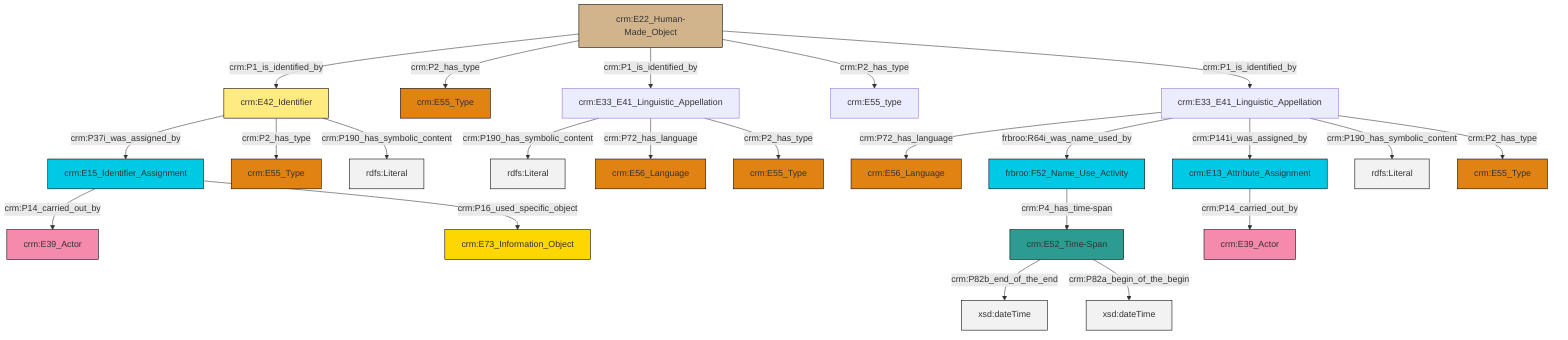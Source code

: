 graph TD
classDef Literal fill:#f2f2f2,stroke:#000000;
classDef CRM_Entity fill:#FFFFFF,stroke:#000000;
classDef Temporal_Entity fill:#00C9E6, stroke:#000000;
classDef Type fill:#E18312, stroke:#000000;
classDef Time-Span fill:#2C9C91, stroke:#000000;
classDef Appellation fill:#FFEB7F, stroke:#000000;
classDef Place fill:#008836, stroke:#000000;
classDef Persistent_Item fill:#B266B2, stroke:#000000;
classDef Conceptual_Object fill:#FFD700, stroke:#000000;
classDef Physical_Thing fill:#D2B48C, stroke:#000000;
classDef Actor fill:#f58aad, stroke:#000000;
classDef PC_Classes fill:#4ce600, stroke:#000000;
classDef Multi fill:#cccccc,stroke:#000000;

2["crm:E33_E41_Linguistic_Appellation"]:::Default -->|crm:P72_has_language| 3["crm:E56_Language"]:::Type
8["crm:E52_Time-Span"]:::Time-Span -->|crm:P82b_end_of_the_end| 9[xsd:dateTime]:::Literal
6["crm:E42_Identifier"]:::Appellation -->|crm:P37i_was_assigned_by| 11["crm:E15_Identifier_Assignment"]:::Temporal_Entity
12["crm:E33_E41_Linguistic_Appellation"]:::Default -->|crm:P190_has_symbolic_content| 13[rdfs:Literal]:::Literal
2["crm:E33_E41_Linguistic_Appellation"]:::Default -->|frbroo:R64i_was_name_used_by| 16["frbroo:F52_Name_Use_Activity"]:::Temporal_Entity
2["crm:E33_E41_Linguistic_Appellation"]:::Default -->|crm:P141i_was_assigned_by| 17["crm:E13_Attribute_Assignment"]:::Temporal_Entity
11["crm:E15_Identifier_Assignment"]:::Temporal_Entity -->|crm:P14_carried_out_by| 0["crm:E39_Actor"]:::Actor
21["crm:E22_Human-Made_Object"]:::Physical_Thing -->|crm:P1_is_identified_by| 6["crm:E42_Identifier"]:::Appellation
16["frbroo:F52_Name_Use_Activity"]:::Temporal_Entity -->|crm:P4_has_time-span| 8["crm:E52_Time-Span"]:::Time-Span
8["crm:E52_Time-Span"]:::Time-Span -->|crm:P82a_begin_of_the_begin| 28[xsd:dateTime]:::Literal
12["crm:E33_E41_Linguistic_Appellation"]:::Default -->|crm:P72_has_language| 4["crm:E56_Language"]:::Type
21["crm:E22_Human-Made_Object"]:::Physical_Thing -->|crm:P2_has_type| 19["crm:E55_Type"]:::Type
6["crm:E42_Identifier"]:::Appellation -->|crm:P2_has_type| 29["crm:E55_Type"]:::Type
11["crm:E15_Identifier_Assignment"]:::Temporal_Entity -->|crm:P16_used_specific_object| 14["crm:E73_Information_Object"]:::Conceptual_Object
12["crm:E33_E41_Linguistic_Appellation"]:::Default -->|crm:P2_has_type| 24["crm:E55_Type"]:::Type
21["crm:E22_Human-Made_Object"]:::Physical_Thing -->|crm:P1_is_identified_by| 12["crm:E33_E41_Linguistic_Appellation"]:::Default
2["crm:E33_E41_Linguistic_Appellation"]:::Default -->|crm:P190_has_symbolic_content| 35[rdfs:Literal]:::Literal
17["crm:E13_Attribute_Assignment"]:::Temporal_Entity -->|crm:P14_carried_out_by| 30["crm:E39_Actor"]:::Actor
21["crm:E22_Human-Made_Object"]:::Physical_Thing -->|crm:P2_has_type| 22["crm:E55_type"]:::Default
21["crm:E22_Human-Made_Object"]:::Physical_Thing -->|crm:P1_is_identified_by| 2["crm:E33_E41_Linguistic_Appellation"]:::Default
6["crm:E42_Identifier"]:::Appellation -->|crm:P190_has_symbolic_content| 38[rdfs:Literal]:::Literal
2["crm:E33_E41_Linguistic_Appellation"]:::Default -->|crm:P2_has_type| 39["crm:E55_Type"]:::Type